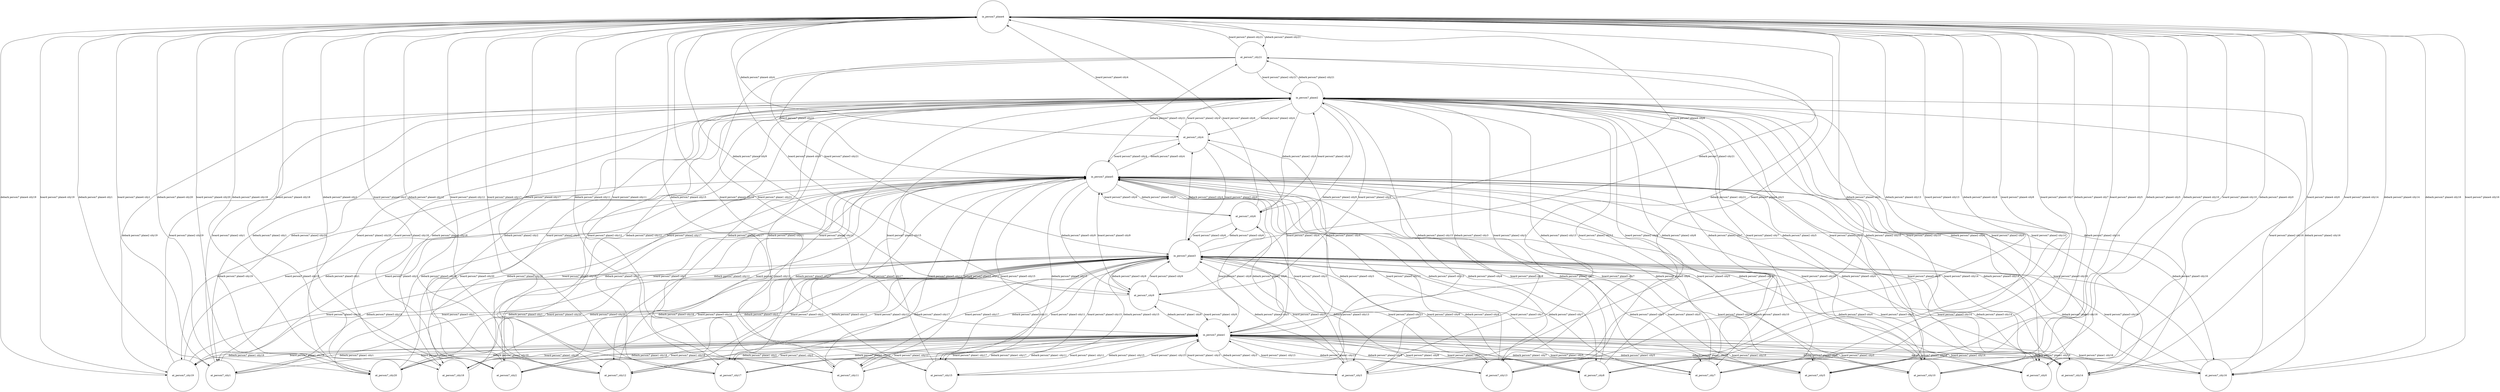 digraph Tree {
	node [shape=circle, fontsize=14, color=black, fillcolor=white, fontcolor=black];
	 edge [style=solid, color=black];
in_person7_plane4 [label="in_person7_plane4"];
at_person7_city21 [label="at_person7_city21"];
at_person7_city13 [label="at_person7_city13"];
at_person7_city8 [label="at_person7_city8"];
at_person7_city15 [label="at_person7_city15"];
at_person7_city19 [label="at_person7_city19"];
at_person7_city2 [label="at_person7_city2"];
at_person7_city12 [label="at_person7_city12"];
at_person7_city3 [label="at_person7_city3"];
at_person7_city17 [label="at_person7_city17"];
at_person7_city11 [label="at_person7_city11"];
at_person7_city1 [label="at_person7_city1"];
at_person7_city20 [label="at_person7_city20"];
at_person7_city18 [label="at_person7_city18"];
at_person7_city7 [label="at_person7_city7"];
at_person7_city5 [label="at_person7_city5"];
at_person7_city14 [label="at_person7_city14"];
at_person7_city16 [label="at_person7_city16"];
at_person7_city10 [label="at_person7_city10"];
at_person7_city0 [label="at_person7_city0"];
at_person7_city9 [label="at_person7_city9"];
at_person7_city6 [label="at_person7_city6"];
at_person7_city4 [label="at_person7_city4"];
in_person7_plane1 [label="in_person7_plane1"];
in_person7_plane3 [label="in_person7_plane3"];
in_person7_plane5 [label="in_person7_plane5"];
in_person7_plane2 [label="in_person7_plane2"];
in_person7_plane4 -> at_person7_city21 [label="debark person7 plane4 city21"];
in_person7_plane4 -> at_person7_city13 [label="debark person7 plane4 city13"];
in_person7_plane4 -> at_person7_city8 [label="debark person7 plane4 city8"];
in_person7_plane4 -> at_person7_city15 [label="debark person7 plane4 city15"];
in_person7_plane4 -> at_person7_city19 [label="debark person7 plane4 city19"];
in_person7_plane4 -> at_person7_city2 [label="debark person7 plane4 city2"];
in_person7_plane4 -> at_person7_city12 [label="debark person7 plane4 city12"];
in_person7_plane4 -> at_person7_city3 [label="debark person7 plane4 city3"];
in_person7_plane4 -> at_person7_city17 [label="debark person7 plane4 city17"];
in_person7_plane4 -> at_person7_city11 [label="debark person7 plane4 city11"];
in_person7_plane4 -> at_person7_city1 [label="debark person7 plane4 city1"];
in_person7_plane4 -> at_person7_city20 [label="debark person7 plane4 city20"];
in_person7_plane4 -> at_person7_city18 [label="debark person7 plane4 city18"];
in_person7_plane4 -> at_person7_city7 [label="debark person7 plane4 city7"];
in_person7_plane4 -> at_person7_city5 [label="debark person7 plane4 city5"];
in_person7_plane4 -> at_person7_city14 [label="debark person7 plane4 city14"];
in_person7_plane4 -> at_person7_city16 [label="debark person7 plane4 city16"];
in_person7_plane4 -> at_person7_city10 [label="debark person7 plane4 city10"];
in_person7_plane4 -> at_person7_city0 [label="debark person7 plane4 city0"];
in_person7_plane4 -> at_person7_city9 [label="debark person7 plane4 city9"];
in_person7_plane4 -> at_person7_city6 [label="debark person7 plane4 city6"];
in_person7_plane4 -> at_person7_city4 [label="debark person7 plane4 city4"];
at_person7_city21 -> in_person7_plane4 [label="board person7 plane4 city21"];
at_person7_city21 -> in_person7_plane1 [label="board person7 plane1 city21"];
at_person7_city21 -> in_person7_plane3 [label="board person7 plane3 city21"];
at_person7_city21 -> in_person7_plane5 [label="board person7 plane5 city21"];
at_person7_city21 -> in_person7_plane2 [label="board person7 plane2 city21"];
at_person7_city13 -> in_person7_plane4 [label="board person7 plane4 city13"];
at_person7_city13 -> in_person7_plane1 [label="board person7 plane1 city13"];
at_person7_city13 -> in_person7_plane3 [label="board person7 plane3 city13"];
at_person7_city13 -> in_person7_plane5 [label="board person7 plane5 city13"];
at_person7_city13 -> in_person7_plane2 [label="board person7 plane2 city13"];
in_person7_plane1 -> at_person7_city21 [label="debark person7 plane1 city21"];
in_person7_plane1 -> at_person7_city13 [label="debark person7 plane1 city13"];
in_person7_plane1 -> at_person7_city8 [label="debark person7 plane1 city8"];
in_person7_plane1 -> at_person7_city15 [label="debark person7 plane1 city15"];
in_person7_plane1 -> at_person7_city19 [label="debark person7 plane1 city19"];
in_person7_plane1 -> at_person7_city2 [label="debark person7 plane1 city2"];
in_person7_plane1 -> at_person7_city12 [label="debark person7 plane1 city12"];
in_person7_plane1 -> at_person7_city3 [label="debark person7 plane1 city3"];
in_person7_plane1 -> at_person7_city17 [label="debark person7 plane1 city17"];
in_person7_plane1 -> at_person7_city11 [label="debark person7 plane1 city11"];
in_person7_plane1 -> at_person7_city1 [label="debark person7 plane1 city1"];
in_person7_plane1 -> at_person7_city20 [label="debark person7 plane1 city20"];
in_person7_plane1 -> at_person7_city18 [label="debark person7 plane1 city18"];
in_person7_plane1 -> at_person7_city7 [label="debark person7 plane1 city7"];
in_person7_plane1 -> at_person7_city5 [label="debark person7 plane1 city5"];
in_person7_plane1 -> at_person7_city14 [label="debark person7 plane1 city14"];
in_person7_plane1 -> at_person7_city16 [label="debark person7 plane1 city16"];
in_person7_plane1 -> at_person7_city10 [label="debark person7 plane1 city10"];
in_person7_plane1 -> at_person7_city0 [label="debark person7 plane1 city0"];
in_person7_plane1 -> at_person7_city9 [label="debark person7 plane1 city9"];
in_person7_plane1 -> at_person7_city6 [label="debark person7 plane1 city6"];
in_person7_plane1 -> at_person7_city4 [label="debark person7 plane1 city4"];
at_person7_city8 -> in_person7_plane4 [label="board person7 plane4 city8"];
at_person7_city8 -> in_person7_plane1 [label="board person7 plane1 city8"];
at_person7_city8 -> in_person7_plane3 [label="board person7 plane3 city8"];
at_person7_city8 -> in_person7_plane5 [label="board person7 plane5 city8"];
at_person7_city8 -> in_person7_plane2 [label="board person7 plane2 city8"];
at_person7_city15 -> in_person7_plane4 [label="board person7 plane4 city15"];
at_person7_city15 -> in_person7_plane1 [label="board person7 plane1 city15"];
at_person7_city15 -> in_person7_plane3 [label="board person7 plane3 city15"];
at_person7_city15 -> in_person7_plane5 [label="board person7 plane5 city15"];
at_person7_city15 -> in_person7_plane2 [label="board person7 plane2 city15"];
at_person7_city19 -> in_person7_plane4 [label="board person7 plane4 city19"];
at_person7_city19 -> in_person7_plane1 [label="board person7 plane1 city19"];
at_person7_city19 -> in_person7_plane3 [label="board person7 plane3 city19"];
at_person7_city19 -> in_person7_plane5 [label="board person7 plane5 city19"];
at_person7_city19 -> in_person7_plane2 [label="board person7 plane2 city19"];
at_person7_city2 -> in_person7_plane4 [label="board person7 plane4 city2"];
at_person7_city2 -> in_person7_plane1 [label="board person7 plane1 city2"];
at_person7_city2 -> in_person7_plane3 [label="board person7 plane3 city2"];
at_person7_city2 -> in_person7_plane5 [label="board person7 plane5 city2"];
at_person7_city2 -> in_person7_plane2 [label="board person7 plane2 city2"];
in_person7_plane3 -> at_person7_city21 [label="debark person7 plane3 city21"];
in_person7_plane3 -> at_person7_city13 [label="debark person7 plane3 city13"];
in_person7_plane3 -> at_person7_city8 [label="debark person7 plane3 city8"];
in_person7_plane3 -> at_person7_city15 [label="debark person7 plane3 city15"];
in_person7_plane3 -> at_person7_city19 [label="debark person7 plane3 city19"];
in_person7_plane3 -> at_person7_city2 [label="debark person7 plane3 city2"];
in_person7_plane3 -> at_person7_city12 [label="debark person7 plane3 city12"];
in_person7_plane3 -> at_person7_city3 [label="debark person7 plane3 city3"];
in_person7_plane3 -> at_person7_city17 [label="debark person7 plane3 city17"];
in_person7_plane3 -> at_person7_city11 [label="debark person7 plane3 city11"];
in_person7_plane3 -> at_person7_city1 [label="debark person7 plane3 city1"];
in_person7_plane3 -> at_person7_city20 [label="debark person7 plane3 city20"];
in_person7_plane3 -> at_person7_city18 [label="debark person7 plane3 city18"];
in_person7_plane3 -> at_person7_city7 [label="debark person7 plane3 city7"];
in_person7_plane3 -> at_person7_city5 [label="debark person7 plane3 city5"];
in_person7_plane3 -> at_person7_city14 [label="debark person7 plane3 city14"];
in_person7_plane3 -> at_person7_city16 [label="debark person7 plane3 city16"];
in_person7_plane3 -> at_person7_city10 [label="debark person7 plane3 city10"];
in_person7_plane3 -> at_person7_city0 [label="debark person7 plane3 city0"];
in_person7_plane3 -> at_person7_city9 [label="debark person7 plane3 city9"];
in_person7_plane3 -> at_person7_city6 [label="debark person7 plane3 city6"];
in_person7_plane3 -> at_person7_city4 [label="debark person7 plane3 city4"];
at_person7_city12 -> in_person7_plane4 [label="board person7 plane4 city12"];
at_person7_city12 -> in_person7_plane1 [label="board person7 plane1 city12"];
at_person7_city12 -> in_person7_plane3 [label="board person7 plane3 city12"];
at_person7_city12 -> in_person7_plane5 [label="board person7 plane5 city12"];
at_person7_city12 -> in_person7_plane2 [label="board person7 plane2 city12"];
in_person7_plane5 -> at_person7_city21 [label="debark person7 plane5 city21"];
in_person7_plane5 -> at_person7_city13 [label="debark person7 plane5 city13"];
in_person7_plane5 -> at_person7_city8 [label="debark person7 plane5 city8"];
in_person7_plane5 -> at_person7_city15 [label="debark person7 plane5 city15"];
in_person7_plane5 -> at_person7_city19 [label="debark person7 plane5 city19"];
in_person7_plane5 -> at_person7_city2 [label="debark person7 plane5 city2"];
in_person7_plane5 -> at_person7_city12 [label="debark person7 plane5 city12"];
in_person7_plane5 -> at_person7_city3 [label="debark person7 plane5 city3"];
in_person7_plane5 -> at_person7_city17 [label="debark person7 plane5 city17"];
in_person7_plane5 -> at_person7_city11 [label="debark person7 plane5 city11"];
in_person7_plane5 -> at_person7_city1 [label="debark person7 plane5 city1"];
in_person7_plane5 -> at_person7_city20 [label="debark person7 plane5 city20"];
in_person7_plane5 -> at_person7_city18 [label="debark person7 plane5 city18"];
in_person7_plane5 -> at_person7_city7 [label="debark person7 plane5 city7"];
in_person7_plane5 -> at_person7_city5 [label="debark person7 plane5 city5"];
in_person7_plane5 -> at_person7_city14 [label="debark person7 plane5 city14"];
in_person7_plane5 -> at_person7_city16 [label="debark person7 plane5 city16"];
in_person7_plane5 -> at_person7_city10 [label="debark person7 plane5 city10"];
in_person7_plane5 -> at_person7_city0 [label="debark person7 plane5 city0"];
in_person7_plane5 -> at_person7_city9 [label="debark person7 plane5 city9"];
in_person7_plane5 -> at_person7_city6 [label="debark person7 plane5 city6"];
in_person7_plane5 -> at_person7_city4 [label="debark person7 plane5 city4"];
at_person7_city3 -> in_person7_plane4 [label="board person7 plane4 city3"];
at_person7_city3 -> in_person7_plane1 [label="board person7 plane1 city3"];
at_person7_city3 -> in_person7_plane3 [label="board person7 plane3 city3"];
at_person7_city3 -> in_person7_plane5 [label="board person7 plane5 city3"];
at_person7_city3 -> in_person7_plane2 [label="board person7 plane2 city3"];
in_person7_plane2 -> at_person7_city21 [label="debark person7 plane2 city21"];
in_person7_plane2 -> at_person7_city13 [label="debark person7 plane2 city13"];
in_person7_plane2 -> at_person7_city8 [label="debark person7 plane2 city8"];
in_person7_plane2 -> at_person7_city15 [label="debark person7 plane2 city15"];
in_person7_plane2 -> at_person7_city19 [label="debark person7 plane2 city19"];
in_person7_plane2 -> at_person7_city2 [label="debark person7 plane2 city2"];
in_person7_plane2 -> at_person7_city12 [label="debark person7 plane2 city12"];
in_person7_plane2 -> at_person7_city3 [label="debark person7 plane2 city3"];
in_person7_plane2 -> at_person7_city17 [label="debark person7 plane2 city17"];
in_person7_plane2 -> at_person7_city11 [label="debark person7 plane2 city11"];
in_person7_plane2 -> at_person7_city1 [label="debark person7 plane2 city1"];
in_person7_plane2 -> at_person7_city20 [label="debark person7 plane2 city20"];
in_person7_plane2 -> at_person7_city18 [label="debark person7 plane2 city18"];
in_person7_plane2 -> at_person7_city7 [label="debark person7 plane2 city7"];
in_person7_plane2 -> at_person7_city5 [label="debark person7 plane2 city5"];
in_person7_plane2 -> at_person7_city14 [label="debark person7 plane2 city14"];
in_person7_plane2 -> at_person7_city16 [label="debark person7 plane2 city16"];
in_person7_plane2 -> at_person7_city10 [label="debark person7 plane2 city10"];
in_person7_plane2 -> at_person7_city0 [label="debark person7 plane2 city0"];
in_person7_plane2 -> at_person7_city9 [label="debark person7 plane2 city9"];
in_person7_plane2 -> at_person7_city6 [label="debark person7 plane2 city6"];
in_person7_plane2 -> at_person7_city4 [label="debark person7 plane2 city4"];
at_person7_city17 -> in_person7_plane4 [label="board person7 plane4 city17"];
at_person7_city17 -> in_person7_plane1 [label="board person7 plane1 city17"];
at_person7_city17 -> in_person7_plane3 [label="board person7 plane3 city17"];
at_person7_city17 -> in_person7_plane5 [label="board person7 plane5 city17"];
at_person7_city17 -> in_person7_plane2 [label="board person7 plane2 city17"];
at_person7_city11 -> in_person7_plane4 [label="board person7 plane4 city11"];
at_person7_city11 -> in_person7_plane1 [label="board person7 plane1 city11"];
at_person7_city11 -> in_person7_plane3 [label="board person7 plane3 city11"];
at_person7_city11 -> in_person7_plane5 [label="board person7 plane5 city11"];
at_person7_city11 -> in_person7_plane2 [label="board person7 plane2 city11"];
at_person7_city1 -> in_person7_plane4 [label="board person7 plane4 city1"];
at_person7_city1 -> in_person7_plane1 [label="board person7 plane1 city1"];
at_person7_city1 -> in_person7_plane3 [label="board person7 plane3 city1"];
at_person7_city1 -> in_person7_plane5 [label="board person7 plane5 city1"];
at_person7_city1 -> in_person7_plane2 [label="board person7 plane2 city1"];
at_person7_city20 -> in_person7_plane4 [label="board person7 plane4 city20"];
at_person7_city20 -> in_person7_plane1 [label="board person7 plane1 city20"];
at_person7_city20 -> in_person7_plane3 [label="board person7 plane3 city20"];
at_person7_city20 -> in_person7_plane5 [label="board person7 plane5 city20"];
at_person7_city20 -> in_person7_plane2 [label="board person7 plane2 city20"];
at_person7_city18 -> in_person7_plane4 [label="board person7 plane4 city18"];
at_person7_city18 -> in_person7_plane1 [label="board person7 plane1 city18"];
at_person7_city18 -> in_person7_plane3 [label="board person7 plane3 city18"];
at_person7_city18 -> in_person7_plane5 [label="board person7 plane5 city18"];
at_person7_city18 -> in_person7_plane2 [label="board person7 plane2 city18"];
at_person7_city7 -> in_person7_plane4 [label="board person7 plane4 city7"];
at_person7_city7 -> in_person7_plane1 [label="board person7 plane1 city7"];
at_person7_city7 -> in_person7_plane3 [label="board person7 plane3 city7"];
at_person7_city7 -> in_person7_plane5 [label="board person7 plane5 city7"];
at_person7_city7 -> in_person7_plane2 [label="board person7 plane2 city7"];
at_person7_city5 -> in_person7_plane4 [label="board person7 plane4 city5"];
at_person7_city5 -> in_person7_plane1 [label="board person7 plane1 city5"];
at_person7_city5 -> in_person7_plane3 [label="board person7 plane3 city5"];
at_person7_city5 -> in_person7_plane5 [label="board person7 plane5 city5"];
at_person7_city5 -> in_person7_plane2 [label="board person7 plane2 city5"];
at_person7_city14 -> in_person7_plane4 [label="board person7 plane4 city14"];
at_person7_city14 -> in_person7_plane1 [label="board person7 plane1 city14"];
at_person7_city14 -> in_person7_plane3 [label="board person7 plane3 city14"];
at_person7_city14 -> in_person7_plane5 [label="board person7 plane5 city14"];
at_person7_city14 -> in_person7_plane2 [label="board person7 plane2 city14"];
at_person7_city16 -> in_person7_plane4 [label="board person7 plane4 city16"];
at_person7_city16 -> in_person7_plane1 [label="board person7 plane1 city16"];
at_person7_city16 -> in_person7_plane3 [label="board person7 plane3 city16"];
at_person7_city16 -> in_person7_plane5 [label="board person7 plane5 city16"];
at_person7_city16 -> in_person7_plane2 [label="board person7 plane2 city16"];
at_person7_city10 -> in_person7_plane4 [label="board person7 plane4 city10"];
at_person7_city10 -> in_person7_plane1 [label="board person7 plane1 city10"];
at_person7_city10 -> in_person7_plane3 [label="board person7 plane3 city10"];
at_person7_city10 -> in_person7_plane5 [label="board person7 plane5 city10"];
at_person7_city10 -> in_person7_plane2 [label="board person7 plane2 city10"];
at_person7_city0 -> in_person7_plane4 [label="board person7 plane4 city0"];
at_person7_city0 -> in_person7_plane1 [label="board person7 plane1 city0"];
at_person7_city0 -> in_person7_plane3 [label="board person7 plane3 city0"];
at_person7_city0 -> in_person7_plane5 [label="board person7 plane5 city0"];
at_person7_city0 -> in_person7_plane2 [label="board person7 plane2 city0"];
at_person7_city9 -> in_person7_plane4 [label="board person7 plane4 city9"];
at_person7_city9 -> in_person7_plane1 [label="board person7 plane1 city9"];
at_person7_city9 -> in_person7_plane3 [label="board person7 plane3 city9"];
at_person7_city9 -> in_person7_plane5 [label="board person7 plane5 city9"];
at_person7_city9 -> in_person7_plane2 [label="board person7 plane2 city9"];
at_person7_city6 -> in_person7_plane4 [label="board person7 plane4 city6"];
at_person7_city6 -> in_person7_plane1 [label="board person7 plane1 city6"];
at_person7_city6 -> in_person7_plane3 [label="board person7 plane3 city6"];
at_person7_city6 -> in_person7_plane5 [label="board person7 plane5 city6"];
at_person7_city6 -> in_person7_plane2 [label="board person7 plane2 city6"];
at_person7_city4 -> in_person7_plane4 [label="board person7 plane4 city4"];
at_person7_city4 -> in_person7_plane1 [label="board person7 plane1 city4"];
at_person7_city4 -> in_person7_plane3 [label="board person7 plane3 city4"];
at_person7_city4 -> in_person7_plane5 [label="board person7 plane5 city4"];
at_person7_city4 -> in_person7_plane2 [label="board person7 plane2 city4"];
}
